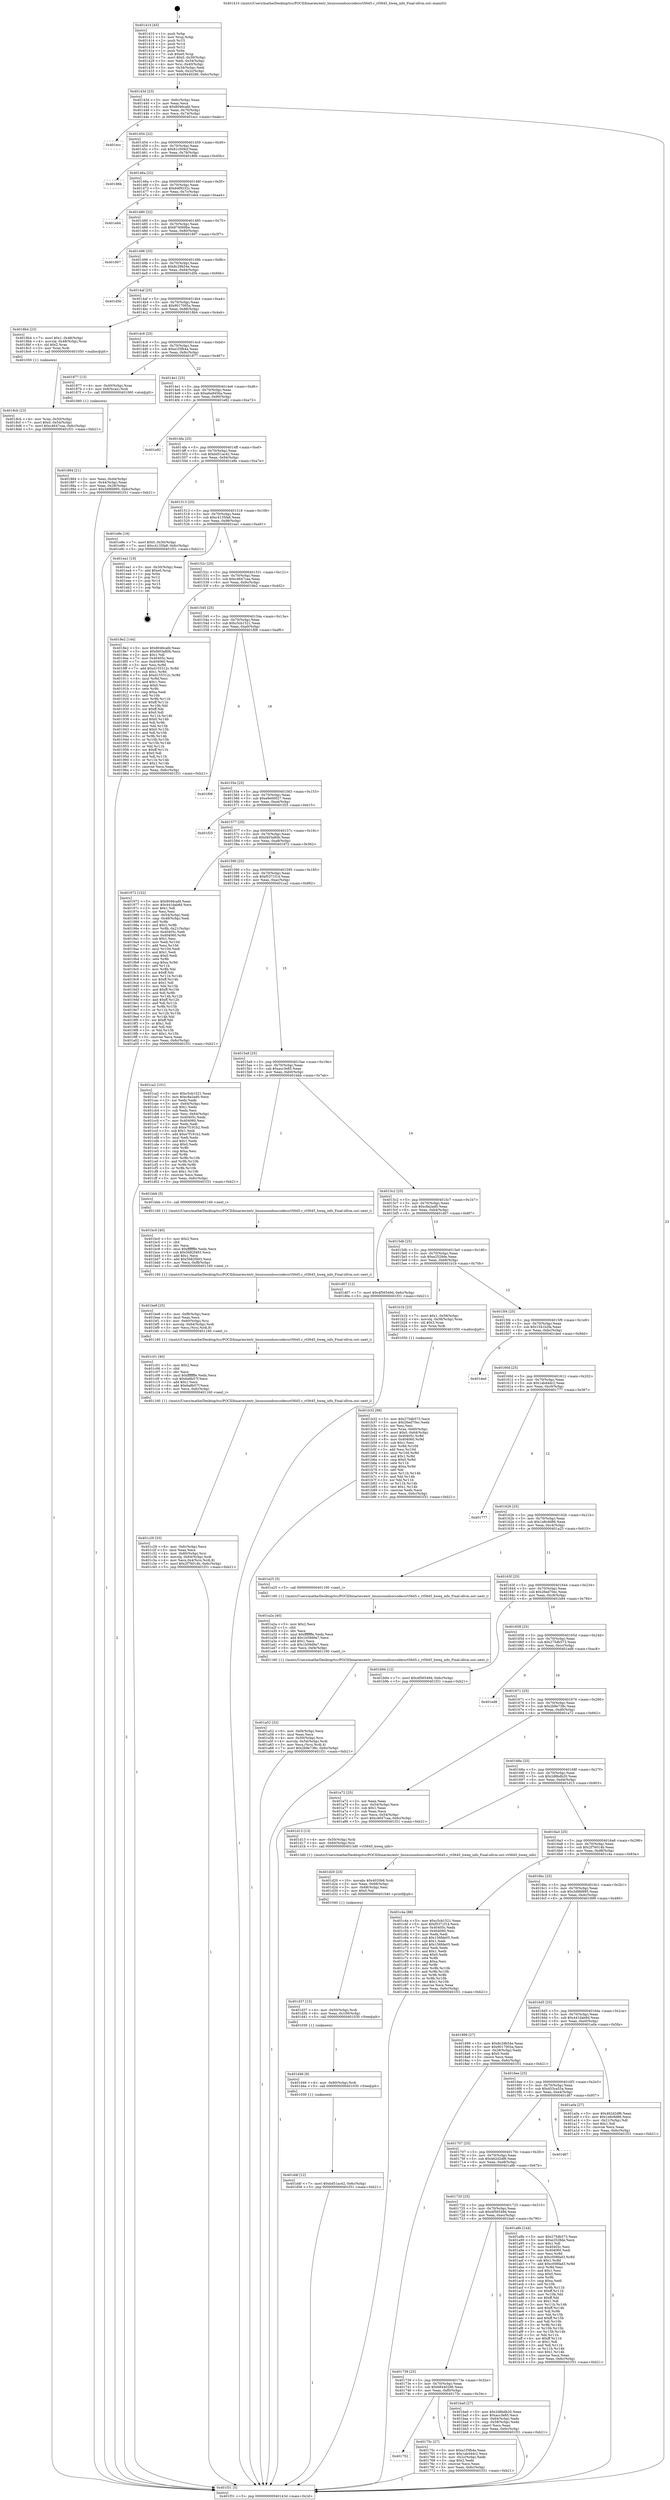 digraph "0x401410" {
  label = "0x401410 (/mnt/c/Users/mathe/Desktop/tcc/POCII/binaries/extr_linuxsoundsoccodecsrt5645.c_rt5645_hweq_info_Final-ollvm.out::main(0))"
  labelloc = "t"
  node[shape=record]

  Entry [label="",width=0.3,height=0.3,shape=circle,fillcolor=black,style=filled]
  "0x40143d" [label="{
     0x40143d [23]\l
     | [instrs]\l
     &nbsp;&nbsp;0x40143d \<+3\>: mov -0x6c(%rbp),%eax\l
     &nbsp;&nbsp;0x401440 \<+2\>: mov %eax,%ecx\l
     &nbsp;&nbsp;0x401442 \<+6\>: sub $0x8046cafd,%ecx\l
     &nbsp;&nbsp;0x401448 \<+3\>: mov %eax,-0x70(%rbp)\l
     &nbsp;&nbsp;0x40144b \<+3\>: mov %ecx,-0x74(%rbp)\l
     &nbsp;&nbsp;0x40144e \<+6\>: je 0000000000401ecc \<main+0xabc\>\l
  }"]
  "0x401ecc" [label="{
     0x401ecc\l
  }", style=dashed]
  "0x401454" [label="{
     0x401454 [22]\l
     | [instrs]\l
     &nbsp;&nbsp;0x401454 \<+5\>: jmp 0000000000401459 \<main+0x49\>\l
     &nbsp;&nbsp;0x401459 \<+3\>: mov -0x70(%rbp),%eax\l
     &nbsp;&nbsp;0x40145c \<+5\>: sub $0x81c509cf,%eax\l
     &nbsp;&nbsp;0x401461 \<+3\>: mov %eax,-0x78(%rbp)\l
     &nbsp;&nbsp;0x401464 \<+6\>: je 000000000040186b \<main+0x45b\>\l
  }"]
  Exit [label="",width=0.3,height=0.3,shape=circle,fillcolor=black,style=filled,peripheries=2]
  "0x40186b" [label="{
     0x40186b\l
  }", style=dashed]
  "0x40146a" [label="{
     0x40146a [22]\l
     | [instrs]\l
     &nbsp;&nbsp;0x40146a \<+5\>: jmp 000000000040146f \<main+0x5f\>\l
     &nbsp;&nbsp;0x40146f \<+3\>: mov -0x70(%rbp),%eax\l
     &nbsp;&nbsp;0x401472 \<+5\>: sub $0x84f9232c,%eax\l
     &nbsp;&nbsp;0x401477 \<+3\>: mov %eax,-0x7c(%rbp)\l
     &nbsp;&nbsp;0x40147a \<+6\>: je 0000000000401eb4 \<main+0xaa4\>\l
  }"]
  "0x401d4f" [label="{
     0x401d4f [12]\l
     | [instrs]\l
     &nbsp;&nbsp;0x401d4f \<+7\>: movl $0xbd51ac42,-0x6c(%rbp)\l
     &nbsp;&nbsp;0x401d56 \<+5\>: jmp 0000000000401f31 \<main+0xb21\>\l
  }"]
  "0x401eb4" [label="{
     0x401eb4\l
  }", style=dashed]
  "0x401480" [label="{
     0x401480 [22]\l
     | [instrs]\l
     &nbsp;&nbsp;0x401480 \<+5\>: jmp 0000000000401485 \<main+0x75\>\l
     &nbsp;&nbsp;0x401485 \<+3\>: mov -0x70(%rbp),%eax\l
     &nbsp;&nbsp;0x401488 \<+5\>: sub $0x874069be,%eax\l
     &nbsp;&nbsp;0x40148d \<+3\>: mov %eax,-0x80(%rbp)\l
     &nbsp;&nbsp;0x401490 \<+6\>: je 0000000000401807 \<main+0x3f7\>\l
  }"]
  "0x401d46" [label="{
     0x401d46 [9]\l
     | [instrs]\l
     &nbsp;&nbsp;0x401d46 \<+4\>: mov -0x60(%rbp),%rdi\l
     &nbsp;&nbsp;0x401d4a \<+5\>: call 0000000000401030 \<free@plt\>\l
     | [calls]\l
     &nbsp;&nbsp;0x401030 \{1\} (unknown)\l
  }"]
  "0x401807" [label="{
     0x401807\l
  }", style=dashed]
  "0x401496" [label="{
     0x401496 [25]\l
     | [instrs]\l
     &nbsp;&nbsp;0x401496 \<+5\>: jmp 000000000040149b \<main+0x8b\>\l
     &nbsp;&nbsp;0x40149b \<+3\>: mov -0x70(%rbp),%eax\l
     &nbsp;&nbsp;0x40149e \<+5\>: sub $0x8c29b54e,%eax\l
     &nbsp;&nbsp;0x4014a3 \<+6\>: mov %eax,-0x84(%rbp)\l
     &nbsp;&nbsp;0x4014a9 \<+6\>: je 0000000000401d5b \<main+0x94b\>\l
  }"]
  "0x401d37" [label="{
     0x401d37 [15]\l
     | [instrs]\l
     &nbsp;&nbsp;0x401d37 \<+4\>: mov -0x50(%rbp),%rdi\l
     &nbsp;&nbsp;0x401d3b \<+6\>: mov %eax,-0x100(%rbp)\l
     &nbsp;&nbsp;0x401d41 \<+5\>: call 0000000000401030 \<free@plt\>\l
     | [calls]\l
     &nbsp;&nbsp;0x401030 \{1\} (unknown)\l
  }"]
  "0x401d5b" [label="{
     0x401d5b\l
  }", style=dashed]
  "0x4014af" [label="{
     0x4014af [25]\l
     | [instrs]\l
     &nbsp;&nbsp;0x4014af \<+5\>: jmp 00000000004014b4 \<main+0xa4\>\l
     &nbsp;&nbsp;0x4014b4 \<+3\>: mov -0x70(%rbp),%eax\l
     &nbsp;&nbsp;0x4014b7 \<+5\>: sub $0x9017005a,%eax\l
     &nbsp;&nbsp;0x4014bc \<+6\>: mov %eax,-0x88(%rbp)\l
     &nbsp;&nbsp;0x4014c2 \<+6\>: je 00000000004018b4 \<main+0x4a4\>\l
  }"]
  "0x401d20" [label="{
     0x401d20 [23]\l
     | [instrs]\l
     &nbsp;&nbsp;0x401d20 \<+10\>: movabs $0x4020b6,%rdi\l
     &nbsp;&nbsp;0x401d2a \<+3\>: mov %eax,-0x68(%rbp)\l
     &nbsp;&nbsp;0x401d2d \<+3\>: mov -0x68(%rbp),%esi\l
     &nbsp;&nbsp;0x401d30 \<+2\>: mov $0x0,%al\l
     &nbsp;&nbsp;0x401d32 \<+5\>: call 0000000000401040 \<printf@plt\>\l
     | [calls]\l
     &nbsp;&nbsp;0x401040 \{1\} (unknown)\l
  }"]
  "0x4018b4" [label="{
     0x4018b4 [23]\l
     | [instrs]\l
     &nbsp;&nbsp;0x4018b4 \<+7\>: movl $0x1,-0x48(%rbp)\l
     &nbsp;&nbsp;0x4018bb \<+4\>: movslq -0x48(%rbp),%rax\l
     &nbsp;&nbsp;0x4018bf \<+4\>: shl $0x2,%rax\l
     &nbsp;&nbsp;0x4018c3 \<+3\>: mov %rax,%rdi\l
     &nbsp;&nbsp;0x4018c6 \<+5\>: call 0000000000401050 \<malloc@plt\>\l
     | [calls]\l
     &nbsp;&nbsp;0x401050 \{1\} (unknown)\l
  }"]
  "0x4014c8" [label="{
     0x4014c8 [25]\l
     | [instrs]\l
     &nbsp;&nbsp;0x4014c8 \<+5\>: jmp 00000000004014cd \<main+0xbd\>\l
     &nbsp;&nbsp;0x4014cd \<+3\>: mov -0x70(%rbp),%eax\l
     &nbsp;&nbsp;0x4014d0 \<+5\>: sub $0xa1f3fb4a,%eax\l
     &nbsp;&nbsp;0x4014d5 \<+6\>: mov %eax,-0x8c(%rbp)\l
     &nbsp;&nbsp;0x4014db \<+6\>: je 0000000000401877 \<main+0x467\>\l
  }"]
  "0x401c29" [label="{
     0x401c29 [33]\l
     | [instrs]\l
     &nbsp;&nbsp;0x401c29 \<+6\>: mov -0xfc(%rbp),%ecx\l
     &nbsp;&nbsp;0x401c2f \<+3\>: imul %eax,%ecx\l
     &nbsp;&nbsp;0x401c32 \<+4\>: mov -0x60(%rbp),%rsi\l
     &nbsp;&nbsp;0x401c36 \<+4\>: movslq -0x64(%rbp),%rdi\l
     &nbsp;&nbsp;0x401c3a \<+4\>: mov %ecx,0x4(%rsi,%rdi,8)\l
     &nbsp;&nbsp;0x401c3e \<+7\>: movl $0x2f76014b,-0x6c(%rbp)\l
     &nbsp;&nbsp;0x401c45 \<+5\>: jmp 0000000000401f31 \<main+0xb21\>\l
  }"]
  "0x401877" [label="{
     0x401877 [13]\l
     | [instrs]\l
     &nbsp;&nbsp;0x401877 \<+4\>: mov -0x40(%rbp),%rax\l
     &nbsp;&nbsp;0x40187b \<+4\>: mov 0x8(%rax),%rdi\l
     &nbsp;&nbsp;0x40187f \<+5\>: call 0000000000401060 \<atoi@plt\>\l
     | [calls]\l
     &nbsp;&nbsp;0x401060 \{1\} (unknown)\l
  }"]
  "0x4014e1" [label="{
     0x4014e1 [25]\l
     | [instrs]\l
     &nbsp;&nbsp;0x4014e1 \<+5\>: jmp 00000000004014e6 \<main+0xd6\>\l
     &nbsp;&nbsp;0x4014e6 \<+3\>: mov -0x70(%rbp),%eax\l
     &nbsp;&nbsp;0x4014e9 \<+5\>: sub $0xa6a9456a,%eax\l
     &nbsp;&nbsp;0x4014ee \<+6\>: mov %eax,-0x90(%rbp)\l
     &nbsp;&nbsp;0x4014f4 \<+6\>: je 0000000000401e82 \<main+0xa72\>\l
  }"]
  "0x401c01" [label="{
     0x401c01 [40]\l
     | [instrs]\l
     &nbsp;&nbsp;0x401c01 \<+5\>: mov $0x2,%ecx\l
     &nbsp;&nbsp;0x401c06 \<+1\>: cltd\l
     &nbsp;&nbsp;0x401c07 \<+2\>: idiv %ecx\l
     &nbsp;&nbsp;0x401c09 \<+6\>: imul $0xfffffffe,%edx,%ecx\l
     &nbsp;&nbsp;0x401c0f \<+6\>: sub $0x6a8b57f,%ecx\l
     &nbsp;&nbsp;0x401c15 \<+3\>: add $0x1,%ecx\l
     &nbsp;&nbsp;0x401c18 \<+6\>: add $0x6a8b57f,%ecx\l
     &nbsp;&nbsp;0x401c1e \<+6\>: mov %ecx,-0xfc(%rbp)\l
     &nbsp;&nbsp;0x401c24 \<+5\>: call 0000000000401160 \<next_i\>\l
     | [calls]\l
     &nbsp;&nbsp;0x401160 \{1\} (/mnt/c/Users/mathe/Desktop/tcc/POCII/binaries/extr_linuxsoundsoccodecsrt5645.c_rt5645_hweq_info_Final-ollvm.out::next_i)\l
  }"]
  "0x401e82" [label="{
     0x401e82\l
  }", style=dashed]
  "0x4014fa" [label="{
     0x4014fa [25]\l
     | [instrs]\l
     &nbsp;&nbsp;0x4014fa \<+5\>: jmp 00000000004014ff \<main+0xef\>\l
     &nbsp;&nbsp;0x4014ff \<+3\>: mov -0x70(%rbp),%eax\l
     &nbsp;&nbsp;0x401502 \<+5\>: sub $0xbd51ac42,%eax\l
     &nbsp;&nbsp;0x401507 \<+6\>: mov %eax,-0x94(%rbp)\l
     &nbsp;&nbsp;0x40150d \<+6\>: je 0000000000401e8e \<main+0xa7e\>\l
  }"]
  "0x401be8" [label="{
     0x401be8 [25]\l
     | [instrs]\l
     &nbsp;&nbsp;0x401be8 \<+6\>: mov -0xf8(%rbp),%ecx\l
     &nbsp;&nbsp;0x401bee \<+3\>: imul %eax,%ecx\l
     &nbsp;&nbsp;0x401bf1 \<+4\>: mov -0x60(%rbp),%rsi\l
     &nbsp;&nbsp;0x401bf5 \<+4\>: movslq -0x64(%rbp),%rdi\l
     &nbsp;&nbsp;0x401bf9 \<+3\>: mov %ecx,(%rsi,%rdi,8)\l
     &nbsp;&nbsp;0x401bfc \<+5\>: call 0000000000401160 \<next_i\>\l
     | [calls]\l
     &nbsp;&nbsp;0x401160 \{1\} (/mnt/c/Users/mathe/Desktop/tcc/POCII/binaries/extr_linuxsoundsoccodecsrt5645.c_rt5645_hweq_info_Final-ollvm.out::next_i)\l
  }"]
  "0x401e8e" [label="{
     0x401e8e [19]\l
     | [instrs]\l
     &nbsp;&nbsp;0x401e8e \<+7\>: movl $0x0,-0x30(%rbp)\l
     &nbsp;&nbsp;0x401e95 \<+7\>: movl $0xc4135fa8,-0x6c(%rbp)\l
     &nbsp;&nbsp;0x401e9c \<+5\>: jmp 0000000000401f31 \<main+0xb21\>\l
  }"]
  "0x401513" [label="{
     0x401513 [25]\l
     | [instrs]\l
     &nbsp;&nbsp;0x401513 \<+5\>: jmp 0000000000401518 \<main+0x108\>\l
     &nbsp;&nbsp;0x401518 \<+3\>: mov -0x70(%rbp),%eax\l
     &nbsp;&nbsp;0x40151b \<+5\>: sub $0xc4135fa8,%eax\l
     &nbsp;&nbsp;0x401520 \<+6\>: mov %eax,-0x98(%rbp)\l
     &nbsp;&nbsp;0x401526 \<+6\>: je 0000000000401ea1 \<main+0xa91\>\l
  }"]
  "0x401bc0" [label="{
     0x401bc0 [40]\l
     | [instrs]\l
     &nbsp;&nbsp;0x401bc0 \<+5\>: mov $0x2,%ecx\l
     &nbsp;&nbsp;0x401bc5 \<+1\>: cltd\l
     &nbsp;&nbsp;0x401bc6 \<+2\>: idiv %ecx\l
     &nbsp;&nbsp;0x401bc8 \<+6\>: imul $0xfffffffe,%edx,%ecx\l
     &nbsp;&nbsp;0x401bce \<+6\>: sub $0x5682f493,%ecx\l
     &nbsp;&nbsp;0x401bd4 \<+3\>: add $0x1,%ecx\l
     &nbsp;&nbsp;0x401bd7 \<+6\>: add $0x5682f493,%ecx\l
     &nbsp;&nbsp;0x401bdd \<+6\>: mov %ecx,-0xf8(%rbp)\l
     &nbsp;&nbsp;0x401be3 \<+5\>: call 0000000000401160 \<next_i\>\l
     | [calls]\l
     &nbsp;&nbsp;0x401160 \{1\} (/mnt/c/Users/mathe/Desktop/tcc/POCII/binaries/extr_linuxsoundsoccodecsrt5645.c_rt5645_hweq_info_Final-ollvm.out::next_i)\l
  }"]
  "0x401ea1" [label="{
     0x401ea1 [19]\l
     | [instrs]\l
     &nbsp;&nbsp;0x401ea1 \<+3\>: mov -0x30(%rbp),%eax\l
     &nbsp;&nbsp;0x401ea4 \<+7\>: add $0xe0,%rsp\l
     &nbsp;&nbsp;0x401eab \<+1\>: pop %rbx\l
     &nbsp;&nbsp;0x401eac \<+2\>: pop %r12\l
     &nbsp;&nbsp;0x401eae \<+2\>: pop %r14\l
     &nbsp;&nbsp;0x401eb0 \<+2\>: pop %r15\l
     &nbsp;&nbsp;0x401eb2 \<+1\>: pop %rbp\l
     &nbsp;&nbsp;0x401eb3 \<+1\>: ret\l
  }"]
  "0x40152c" [label="{
     0x40152c [25]\l
     | [instrs]\l
     &nbsp;&nbsp;0x40152c \<+5\>: jmp 0000000000401531 \<main+0x121\>\l
     &nbsp;&nbsp;0x401531 \<+3\>: mov -0x70(%rbp),%eax\l
     &nbsp;&nbsp;0x401534 \<+5\>: sub $0xc4647caa,%eax\l
     &nbsp;&nbsp;0x401539 \<+6\>: mov %eax,-0x9c(%rbp)\l
     &nbsp;&nbsp;0x40153f \<+6\>: je 00000000004018e2 \<main+0x4d2\>\l
  }"]
  "0x401b32" [label="{
     0x401b32 [98]\l
     | [instrs]\l
     &nbsp;&nbsp;0x401b32 \<+5\>: mov $0x275db573,%ecx\l
     &nbsp;&nbsp;0x401b37 \<+5\>: mov $0x26ed70ec,%edx\l
     &nbsp;&nbsp;0x401b3c \<+2\>: xor %esi,%esi\l
     &nbsp;&nbsp;0x401b3e \<+4\>: mov %rax,-0x60(%rbp)\l
     &nbsp;&nbsp;0x401b42 \<+7\>: movl $0x0,-0x64(%rbp)\l
     &nbsp;&nbsp;0x401b49 \<+8\>: mov 0x40405c,%r8d\l
     &nbsp;&nbsp;0x401b51 \<+8\>: mov 0x404060,%r9d\l
     &nbsp;&nbsp;0x401b59 \<+3\>: sub $0x1,%esi\l
     &nbsp;&nbsp;0x401b5c \<+3\>: mov %r8d,%r10d\l
     &nbsp;&nbsp;0x401b5f \<+3\>: add %esi,%r10d\l
     &nbsp;&nbsp;0x401b62 \<+4\>: imul %r10d,%r8d\l
     &nbsp;&nbsp;0x401b66 \<+4\>: and $0x1,%r8d\l
     &nbsp;&nbsp;0x401b6a \<+4\>: cmp $0x0,%r8d\l
     &nbsp;&nbsp;0x401b6e \<+4\>: sete %r11b\l
     &nbsp;&nbsp;0x401b72 \<+4\>: cmp $0xa,%r9d\l
     &nbsp;&nbsp;0x401b76 \<+3\>: setl %bl\l
     &nbsp;&nbsp;0x401b79 \<+3\>: mov %r11b,%r14b\l
     &nbsp;&nbsp;0x401b7c \<+3\>: and %bl,%r14b\l
     &nbsp;&nbsp;0x401b7f \<+3\>: xor %bl,%r11b\l
     &nbsp;&nbsp;0x401b82 \<+3\>: or %r11b,%r14b\l
     &nbsp;&nbsp;0x401b85 \<+4\>: test $0x1,%r14b\l
     &nbsp;&nbsp;0x401b89 \<+3\>: cmovne %edx,%ecx\l
     &nbsp;&nbsp;0x401b8c \<+3\>: mov %ecx,-0x6c(%rbp)\l
     &nbsp;&nbsp;0x401b8f \<+5\>: jmp 0000000000401f31 \<main+0xb21\>\l
  }"]
  "0x4018e2" [label="{
     0x4018e2 [144]\l
     | [instrs]\l
     &nbsp;&nbsp;0x4018e2 \<+5\>: mov $0x8046cafd,%eax\l
     &nbsp;&nbsp;0x4018e7 \<+5\>: mov $0xf403a80b,%ecx\l
     &nbsp;&nbsp;0x4018ec \<+2\>: mov $0x1,%dl\l
     &nbsp;&nbsp;0x4018ee \<+7\>: mov 0x40405c,%esi\l
     &nbsp;&nbsp;0x4018f5 \<+7\>: mov 0x404060,%edi\l
     &nbsp;&nbsp;0x4018fc \<+3\>: mov %esi,%r8d\l
     &nbsp;&nbsp;0x4018ff \<+7\>: add $0xd155312c,%r8d\l
     &nbsp;&nbsp;0x401906 \<+4\>: sub $0x1,%r8d\l
     &nbsp;&nbsp;0x40190a \<+7\>: sub $0xd155312c,%r8d\l
     &nbsp;&nbsp;0x401911 \<+4\>: imul %r8d,%esi\l
     &nbsp;&nbsp;0x401915 \<+3\>: and $0x1,%esi\l
     &nbsp;&nbsp;0x401918 \<+3\>: cmp $0x0,%esi\l
     &nbsp;&nbsp;0x40191b \<+4\>: sete %r9b\l
     &nbsp;&nbsp;0x40191f \<+3\>: cmp $0xa,%edi\l
     &nbsp;&nbsp;0x401922 \<+4\>: setl %r10b\l
     &nbsp;&nbsp;0x401926 \<+3\>: mov %r9b,%r11b\l
     &nbsp;&nbsp;0x401929 \<+4\>: xor $0xff,%r11b\l
     &nbsp;&nbsp;0x40192d \<+3\>: mov %r10b,%bl\l
     &nbsp;&nbsp;0x401930 \<+3\>: xor $0xff,%bl\l
     &nbsp;&nbsp;0x401933 \<+3\>: xor $0x0,%dl\l
     &nbsp;&nbsp;0x401936 \<+3\>: mov %r11b,%r14b\l
     &nbsp;&nbsp;0x401939 \<+4\>: and $0x0,%r14b\l
     &nbsp;&nbsp;0x40193d \<+3\>: and %dl,%r9b\l
     &nbsp;&nbsp;0x401940 \<+3\>: mov %bl,%r15b\l
     &nbsp;&nbsp;0x401943 \<+4\>: and $0x0,%r15b\l
     &nbsp;&nbsp;0x401947 \<+3\>: and %dl,%r10b\l
     &nbsp;&nbsp;0x40194a \<+3\>: or %r9b,%r14b\l
     &nbsp;&nbsp;0x40194d \<+3\>: or %r10b,%r15b\l
     &nbsp;&nbsp;0x401950 \<+3\>: xor %r15b,%r14b\l
     &nbsp;&nbsp;0x401953 \<+3\>: or %bl,%r11b\l
     &nbsp;&nbsp;0x401956 \<+4\>: xor $0xff,%r11b\l
     &nbsp;&nbsp;0x40195a \<+3\>: or $0x0,%dl\l
     &nbsp;&nbsp;0x40195d \<+3\>: and %dl,%r11b\l
     &nbsp;&nbsp;0x401960 \<+3\>: or %r11b,%r14b\l
     &nbsp;&nbsp;0x401963 \<+4\>: test $0x1,%r14b\l
     &nbsp;&nbsp;0x401967 \<+3\>: cmovne %ecx,%eax\l
     &nbsp;&nbsp;0x40196a \<+3\>: mov %eax,-0x6c(%rbp)\l
     &nbsp;&nbsp;0x40196d \<+5\>: jmp 0000000000401f31 \<main+0xb21\>\l
  }"]
  "0x401545" [label="{
     0x401545 [25]\l
     | [instrs]\l
     &nbsp;&nbsp;0x401545 \<+5\>: jmp 000000000040154a \<main+0x13a\>\l
     &nbsp;&nbsp;0x40154a \<+3\>: mov -0x70(%rbp),%eax\l
     &nbsp;&nbsp;0x40154d \<+5\>: sub $0xc5cb1521,%eax\l
     &nbsp;&nbsp;0x401552 \<+6\>: mov %eax,-0xa0(%rbp)\l
     &nbsp;&nbsp;0x401558 \<+6\>: je 0000000000401f06 \<main+0xaf6\>\l
  }"]
  "0x401a52" [label="{
     0x401a52 [32]\l
     | [instrs]\l
     &nbsp;&nbsp;0x401a52 \<+6\>: mov -0xf4(%rbp),%ecx\l
     &nbsp;&nbsp;0x401a58 \<+3\>: imul %eax,%ecx\l
     &nbsp;&nbsp;0x401a5b \<+4\>: mov -0x50(%rbp),%rsi\l
     &nbsp;&nbsp;0x401a5f \<+4\>: movslq -0x54(%rbp),%rdi\l
     &nbsp;&nbsp;0x401a63 \<+3\>: mov %ecx,(%rsi,%rdi,4)\l
     &nbsp;&nbsp;0x401a66 \<+7\>: movl $0x2b9e738c,-0x6c(%rbp)\l
     &nbsp;&nbsp;0x401a6d \<+5\>: jmp 0000000000401f31 \<main+0xb21\>\l
  }"]
  "0x401f06" [label="{
     0x401f06\l
  }", style=dashed]
  "0x40155e" [label="{
     0x40155e [25]\l
     | [instrs]\l
     &nbsp;&nbsp;0x40155e \<+5\>: jmp 0000000000401563 \<main+0x153\>\l
     &nbsp;&nbsp;0x401563 \<+3\>: mov -0x70(%rbp),%eax\l
     &nbsp;&nbsp;0x401566 \<+5\>: sub $0xe9e00027,%eax\l
     &nbsp;&nbsp;0x40156b \<+6\>: mov %eax,-0xa4(%rbp)\l
     &nbsp;&nbsp;0x401571 \<+6\>: je 0000000000401f25 \<main+0xb15\>\l
  }"]
  "0x401a2a" [label="{
     0x401a2a [40]\l
     | [instrs]\l
     &nbsp;&nbsp;0x401a2a \<+5\>: mov $0x2,%ecx\l
     &nbsp;&nbsp;0x401a2f \<+1\>: cltd\l
     &nbsp;&nbsp;0x401a30 \<+2\>: idiv %ecx\l
     &nbsp;&nbsp;0x401a32 \<+6\>: imul $0xfffffffe,%edx,%ecx\l
     &nbsp;&nbsp;0x401a38 \<+6\>: add $0x1b59d9a7,%ecx\l
     &nbsp;&nbsp;0x401a3e \<+3\>: add $0x1,%ecx\l
     &nbsp;&nbsp;0x401a41 \<+6\>: sub $0x1b59d9a7,%ecx\l
     &nbsp;&nbsp;0x401a47 \<+6\>: mov %ecx,-0xf4(%rbp)\l
     &nbsp;&nbsp;0x401a4d \<+5\>: call 0000000000401160 \<next_i\>\l
     | [calls]\l
     &nbsp;&nbsp;0x401160 \{1\} (/mnt/c/Users/mathe/Desktop/tcc/POCII/binaries/extr_linuxsoundsoccodecsrt5645.c_rt5645_hweq_info_Final-ollvm.out::next_i)\l
  }"]
  "0x401f25" [label="{
     0x401f25\l
  }", style=dashed]
  "0x401577" [label="{
     0x401577 [25]\l
     | [instrs]\l
     &nbsp;&nbsp;0x401577 \<+5\>: jmp 000000000040157c \<main+0x16c\>\l
     &nbsp;&nbsp;0x40157c \<+3\>: mov -0x70(%rbp),%eax\l
     &nbsp;&nbsp;0x40157f \<+5\>: sub $0xf403a80b,%eax\l
     &nbsp;&nbsp;0x401584 \<+6\>: mov %eax,-0xa8(%rbp)\l
     &nbsp;&nbsp;0x40158a \<+6\>: je 0000000000401972 \<main+0x562\>\l
  }"]
  "0x4018cb" [label="{
     0x4018cb [23]\l
     | [instrs]\l
     &nbsp;&nbsp;0x4018cb \<+4\>: mov %rax,-0x50(%rbp)\l
     &nbsp;&nbsp;0x4018cf \<+7\>: movl $0x0,-0x54(%rbp)\l
     &nbsp;&nbsp;0x4018d6 \<+7\>: movl $0xc4647caa,-0x6c(%rbp)\l
     &nbsp;&nbsp;0x4018dd \<+5\>: jmp 0000000000401f31 \<main+0xb21\>\l
  }"]
  "0x401972" [label="{
     0x401972 [152]\l
     | [instrs]\l
     &nbsp;&nbsp;0x401972 \<+5\>: mov $0x8046cafd,%eax\l
     &nbsp;&nbsp;0x401977 \<+5\>: mov $0x441dab8d,%ecx\l
     &nbsp;&nbsp;0x40197c \<+2\>: mov $0x1,%dl\l
     &nbsp;&nbsp;0x40197e \<+2\>: xor %esi,%esi\l
     &nbsp;&nbsp;0x401980 \<+3\>: mov -0x54(%rbp),%edi\l
     &nbsp;&nbsp;0x401983 \<+3\>: cmp -0x48(%rbp),%edi\l
     &nbsp;&nbsp;0x401986 \<+4\>: setl %r8b\l
     &nbsp;&nbsp;0x40198a \<+4\>: and $0x1,%r8b\l
     &nbsp;&nbsp;0x40198e \<+4\>: mov %r8b,-0x21(%rbp)\l
     &nbsp;&nbsp;0x401992 \<+7\>: mov 0x40405c,%edi\l
     &nbsp;&nbsp;0x401999 \<+8\>: mov 0x404060,%r9d\l
     &nbsp;&nbsp;0x4019a1 \<+3\>: sub $0x1,%esi\l
     &nbsp;&nbsp;0x4019a4 \<+3\>: mov %edi,%r10d\l
     &nbsp;&nbsp;0x4019a7 \<+3\>: add %esi,%r10d\l
     &nbsp;&nbsp;0x4019aa \<+4\>: imul %r10d,%edi\l
     &nbsp;&nbsp;0x4019ae \<+3\>: and $0x1,%edi\l
     &nbsp;&nbsp;0x4019b1 \<+3\>: cmp $0x0,%edi\l
     &nbsp;&nbsp;0x4019b4 \<+4\>: sete %r8b\l
     &nbsp;&nbsp;0x4019b8 \<+4\>: cmp $0xa,%r9d\l
     &nbsp;&nbsp;0x4019bc \<+4\>: setl %r11b\l
     &nbsp;&nbsp;0x4019c0 \<+3\>: mov %r8b,%bl\l
     &nbsp;&nbsp;0x4019c3 \<+3\>: xor $0xff,%bl\l
     &nbsp;&nbsp;0x4019c6 \<+3\>: mov %r11b,%r14b\l
     &nbsp;&nbsp;0x4019c9 \<+4\>: xor $0xff,%r14b\l
     &nbsp;&nbsp;0x4019cd \<+3\>: xor $0x1,%dl\l
     &nbsp;&nbsp;0x4019d0 \<+3\>: mov %bl,%r15b\l
     &nbsp;&nbsp;0x4019d3 \<+4\>: and $0xff,%r15b\l
     &nbsp;&nbsp;0x4019d7 \<+3\>: and %dl,%r8b\l
     &nbsp;&nbsp;0x4019da \<+3\>: mov %r14b,%r12b\l
     &nbsp;&nbsp;0x4019dd \<+4\>: and $0xff,%r12b\l
     &nbsp;&nbsp;0x4019e1 \<+3\>: and %dl,%r11b\l
     &nbsp;&nbsp;0x4019e4 \<+3\>: or %r8b,%r15b\l
     &nbsp;&nbsp;0x4019e7 \<+3\>: or %r11b,%r12b\l
     &nbsp;&nbsp;0x4019ea \<+3\>: xor %r12b,%r15b\l
     &nbsp;&nbsp;0x4019ed \<+3\>: or %r14b,%bl\l
     &nbsp;&nbsp;0x4019f0 \<+3\>: xor $0xff,%bl\l
     &nbsp;&nbsp;0x4019f3 \<+3\>: or $0x1,%dl\l
     &nbsp;&nbsp;0x4019f6 \<+2\>: and %dl,%bl\l
     &nbsp;&nbsp;0x4019f8 \<+3\>: or %bl,%r15b\l
     &nbsp;&nbsp;0x4019fb \<+4\>: test $0x1,%r15b\l
     &nbsp;&nbsp;0x4019ff \<+3\>: cmovne %ecx,%eax\l
     &nbsp;&nbsp;0x401a02 \<+3\>: mov %eax,-0x6c(%rbp)\l
     &nbsp;&nbsp;0x401a05 \<+5\>: jmp 0000000000401f31 \<main+0xb21\>\l
  }"]
  "0x401590" [label="{
     0x401590 [25]\l
     | [instrs]\l
     &nbsp;&nbsp;0x401590 \<+5\>: jmp 0000000000401595 \<main+0x185\>\l
     &nbsp;&nbsp;0x401595 \<+3\>: mov -0x70(%rbp),%eax\l
     &nbsp;&nbsp;0x401598 \<+5\>: sub $0xf5371f14,%eax\l
     &nbsp;&nbsp;0x40159d \<+6\>: mov %eax,-0xac(%rbp)\l
     &nbsp;&nbsp;0x4015a3 \<+6\>: je 0000000000401ca2 \<main+0x892\>\l
  }"]
  "0x401884" [label="{
     0x401884 [21]\l
     | [instrs]\l
     &nbsp;&nbsp;0x401884 \<+3\>: mov %eax,-0x44(%rbp)\l
     &nbsp;&nbsp;0x401887 \<+3\>: mov -0x44(%rbp),%eax\l
     &nbsp;&nbsp;0x40188a \<+3\>: mov %eax,-0x28(%rbp)\l
     &nbsp;&nbsp;0x40188d \<+7\>: movl $0x3d9fd995,-0x6c(%rbp)\l
     &nbsp;&nbsp;0x401894 \<+5\>: jmp 0000000000401f31 \<main+0xb21\>\l
  }"]
  "0x401ca2" [label="{
     0x401ca2 [101]\l
     | [instrs]\l
     &nbsp;&nbsp;0x401ca2 \<+5\>: mov $0xc5cb1521,%eax\l
     &nbsp;&nbsp;0x401ca7 \<+5\>: mov $0xc8a2ad0,%ecx\l
     &nbsp;&nbsp;0x401cac \<+2\>: xor %edx,%edx\l
     &nbsp;&nbsp;0x401cae \<+3\>: mov -0x64(%rbp),%esi\l
     &nbsp;&nbsp;0x401cb1 \<+3\>: sub $0x1,%edx\l
     &nbsp;&nbsp;0x401cb4 \<+2\>: sub %edx,%esi\l
     &nbsp;&nbsp;0x401cb6 \<+3\>: mov %esi,-0x64(%rbp)\l
     &nbsp;&nbsp;0x401cb9 \<+7\>: mov 0x40405c,%edx\l
     &nbsp;&nbsp;0x401cc0 \<+7\>: mov 0x404060,%esi\l
     &nbsp;&nbsp;0x401cc7 \<+2\>: mov %edx,%edi\l
     &nbsp;&nbsp;0x401cc9 \<+6\>: sub $0xe7f191b2,%edi\l
     &nbsp;&nbsp;0x401ccf \<+3\>: sub $0x1,%edi\l
     &nbsp;&nbsp;0x401cd2 \<+6\>: add $0xe7f191b2,%edi\l
     &nbsp;&nbsp;0x401cd8 \<+3\>: imul %edi,%edx\l
     &nbsp;&nbsp;0x401cdb \<+3\>: and $0x1,%edx\l
     &nbsp;&nbsp;0x401cde \<+3\>: cmp $0x0,%edx\l
     &nbsp;&nbsp;0x401ce1 \<+4\>: sete %r8b\l
     &nbsp;&nbsp;0x401ce5 \<+3\>: cmp $0xa,%esi\l
     &nbsp;&nbsp;0x401ce8 \<+4\>: setl %r9b\l
     &nbsp;&nbsp;0x401cec \<+3\>: mov %r8b,%r10b\l
     &nbsp;&nbsp;0x401cef \<+3\>: and %r9b,%r10b\l
     &nbsp;&nbsp;0x401cf2 \<+3\>: xor %r9b,%r8b\l
     &nbsp;&nbsp;0x401cf5 \<+3\>: or %r8b,%r10b\l
     &nbsp;&nbsp;0x401cf8 \<+4\>: test $0x1,%r10b\l
     &nbsp;&nbsp;0x401cfc \<+3\>: cmovne %ecx,%eax\l
     &nbsp;&nbsp;0x401cff \<+3\>: mov %eax,-0x6c(%rbp)\l
     &nbsp;&nbsp;0x401d02 \<+5\>: jmp 0000000000401f31 \<main+0xb21\>\l
  }"]
  "0x4015a9" [label="{
     0x4015a9 [25]\l
     | [instrs]\l
     &nbsp;&nbsp;0x4015a9 \<+5\>: jmp 00000000004015ae \<main+0x19e\>\l
     &nbsp;&nbsp;0x4015ae \<+3\>: mov -0x70(%rbp),%eax\l
     &nbsp;&nbsp;0x4015b1 \<+5\>: sub $0xacc3e85,%eax\l
     &nbsp;&nbsp;0x4015b6 \<+6\>: mov %eax,-0xb0(%rbp)\l
     &nbsp;&nbsp;0x4015bc \<+6\>: je 0000000000401bbb \<main+0x7ab\>\l
  }"]
  "0x401410" [label="{
     0x401410 [45]\l
     | [instrs]\l
     &nbsp;&nbsp;0x401410 \<+1\>: push %rbp\l
     &nbsp;&nbsp;0x401411 \<+3\>: mov %rsp,%rbp\l
     &nbsp;&nbsp;0x401414 \<+2\>: push %r15\l
     &nbsp;&nbsp;0x401416 \<+2\>: push %r14\l
     &nbsp;&nbsp;0x401418 \<+2\>: push %r12\l
     &nbsp;&nbsp;0x40141a \<+1\>: push %rbx\l
     &nbsp;&nbsp;0x40141b \<+7\>: sub $0xe0,%rsp\l
     &nbsp;&nbsp;0x401422 \<+7\>: movl $0x0,-0x30(%rbp)\l
     &nbsp;&nbsp;0x401429 \<+3\>: mov %edi,-0x34(%rbp)\l
     &nbsp;&nbsp;0x40142c \<+4\>: mov %rsi,-0x40(%rbp)\l
     &nbsp;&nbsp;0x401430 \<+3\>: mov -0x34(%rbp),%edi\l
     &nbsp;&nbsp;0x401433 \<+3\>: mov %edi,-0x2c(%rbp)\l
     &nbsp;&nbsp;0x401436 \<+7\>: movl $0x68440286,-0x6c(%rbp)\l
  }"]
  "0x401bbb" [label="{
     0x401bbb [5]\l
     | [instrs]\l
     &nbsp;&nbsp;0x401bbb \<+5\>: call 0000000000401160 \<next_i\>\l
     | [calls]\l
     &nbsp;&nbsp;0x401160 \{1\} (/mnt/c/Users/mathe/Desktop/tcc/POCII/binaries/extr_linuxsoundsoccodecsrt5645.c_rt5645_hweq_info_Final-ollvm.out::next_i)\l
  }"]
  "0x4015c2" [label="{
     0x4015c2 [25]\l
     | [instrs]\l
     &nbsp;&nbsp;0x4015c2 \<+5\>: jmp 00000000004015c7 \<main+0x1b7\>\l
     &nbsp;&nbsp;0x4015c7 \<+3\>: mov -0x70(%rbp),%eax\l
     &nbsp;&nbsp;0x4015ca \<+5\>: sub $0xc8a2ad0,%eax\l
     &nbsp;&nbsp;0x4015cf \<+6\>: mov %eax,-0xb4(%rbp)\l
     &nbsp;&nbsp;0x4015d5 \<+6\>: je 0000000000401d07 \<main+0x8f7\>\l
  }"]
  "0x401f31" [label="{
     0x401f31 [5]\l
     | [instrs]\l
     &nbsp;&nbsp;0x401f31 \<+5\>: jmp 000000000040143d \<main+0x2d\>\l
  }"]
  "0x401d07" [label="{
     0x401d07 [12]\l
     | [instrs]\l
     &nbsp;&nbsp;0x401d07 \<+7\>: movl $0x4f56549d,-0x6c(%rbp)\l
     &nbsp;&nbsp;0x401d0e \<+5\>: jmp 0000000000401f31 \<main+0xb21\>\l
  }"]
  "0x4015db" [label="{
     0x4015db [25]\l
     | [instrs]\l
     &nbsp;&nbsp;0x4015db \<+5\>: jmp 00000000004015e0 \<main+0x1d0\>\l
     &nbsp;&nbsp;0x4015e0 \<+3\>: mov -0x70(%rbp),%eax\l
     &nbsp;&nbsp;0x4015e3 \<+5\>: sub $0xe2528de,%eax\l
     &nbsp;&nbsp;0x4015e8 \<+6\>: mov %eax,-0xb8(%rbp)\l
     &nbsp;&nbsp;0x4015ee \<+6\>: je 0000000000401b1b \<main+0x70b\>\l
  }"]
  "0x401752" [label="{
     0x401752\l
  }", style=dashed]
  "0x401b1b" [label="{
     0x401b1b [23]\l
     | [instrs]\l
     &nbsp;&nbsp;0x401b1b \<+7\>: movl $0x1,-0x58(%rbp)\l
     &nbsp;&nbsp;0x401b22 \<+4\>: movslq -0x58(%rbp),%rax\l
     &nbsp;&nbsp;0x401b26 \<+4\>: shl $0x3,%rax\l
     &nbsp;&nbsp;0x401b2a \<+3\>: mov %rax,%rdi\l
     &nbsp;&nbsp;0x401b2d \<+5\>: call 0000000000401050 \<malloc@plt\>\l
     | [calls]\l
     &nbsp;&nbsp;0x401050 \{1\} (unknown)\l
  }"]
  "0x4015f4" [label="{
     0x4015f4 [25]\l
     | [instrs]\l
     &nbsp;&nbsp;0x4015f4 \<+5\>: jmp 00000000004015f9 \<main+0x1e9\>\l
     &nbsp;&nbsp;0x4015f9 \<+3\>: mov -0x70(%rbp),%eax\l
     &nbsp;&nbsp;0x4015fc \<+5\>: sub $0x1541b2fa,%eax\l
     &nbsp;&nbsp;0x401601 \<+6\>: mov %eax,-0xbc(%rbp)\l
     &nbsp;&nbsp;0x401607 \<+6\>: je 0000000000401ded \<main+0x9dd\>\l
  }"]
  "0x40175c" [label="{
     0x40175c [27]\l
     | [instrs]\l
     &nbsp;&nbsp;0x40175c \<+5\>: mov $0xa1f3fb4a,%eax\l
     &nbsp;&nbsp;0x401761 \<+5\>: mov $0x1ab44dc2,%ecx\l
     &nbsp;&nbsp;0x401766 \<+3\>: mov -0x2c(%rbp),%edx\l
     &nbsp;&nbsp;0x401769 \<+3\>: cmp $0x2,%edx\l
     &nbsp;&nbsp;0x40176c \<+3\>: cmovne %ecx,%eax\l
     &nbsp;&nbsp;0x40176f \<+3\>: mov %eax,-0x6c(%rbp)\l
     &nbsp;&nbsp;0x401772 \<+5\>: jmp 0000000000401f31 \<main+0xb21\>\l
  }"]
  "0x401ded" [label="{
     0x401ded\l
  }", style=dashed]
  "0x40160d" [label="{
     0x40160d [25]\l
     | [instrs]\l
     &nbsp;&nbsp;0x40160d \<+5\>: jmp 0000000000401612 \<main+0x202\>\l
     &nbsp;&nbsp;0x401612 \<+3\>: mov -0x70(%rbp),%eax\l
     &nbsp;&nbsp;0x401615 \<+5\>: sub $0x1ab44dc2,%eax\l
     &nbsp;&nbsp;0x40161a \<+6\>: mov %eax,-0xc0(%rbp)\l
     &nbsp;&nbsp;0x401620 \<+6\>: je 0000000000401777 \<main+0x367\>\l
  }"]
  "0x401739" [label="{
     0x401739 [25]\l
     | [instrs]\l
     &nbsp;&nbsp;0x401739 \<+5\>: jmp 000000000040173e \<main+0x32e\>\l
     &nbsp;&nbsp;0x40173e \<+3\>: mov -0x70(%rbp),%eax\l
     &nbsp;&nbsp;0x401741 \<+5\>: sub $0x68440286,%eax\l
     &nbsp;&nbsp;0x401746 \<+6\>: mov %eax,-0xf0(%rbp)\l
     &nbsp;&nbsp;0x40174c \<+6\>: je 000000000040175c \<main+0x34c\>\l
  }"]
  "0x401777" [label="{
     0x401777\l
  }", style=dashed]
  "0x401626" [label="{
     0x401626 [25]\l
     | [instrs]\l
     &nbsp;&nbsp;0x401626 \<+5\>: jmp 000000000040162b \<main+0x21b\>\l
     &nbsp;&nbsp;0x40162b \<+3\>: mov -0x70(%rbp),%eax\l
     &nbsp;&nbsp;0x40162e \<+5\>: sub $0x1e8c9d86,%eax\l
     &nbsp;&nbsp;0x401633 \<+6\>: mov %eax,-0xc4(%rbp)\l
     &nbsp;&nbsp;0x401639 \<+6\>: je 0000000000401a25 \<main+0x615\>\l
  }"]
  "0x401ba0" [label="{
     0x401ba0 [27]\l
     | [instrs]\l
     &nbsp;&nbsp;0x401ba0 \<+5\>: mov $0x2d8bdb20,%eax\l
     &nbsp;&nbsp;0x401ba5 \<+5\>: mov $0xacc3e85,%ecx\l
     &nbsp;&nbsp;0x401baa \<+3\>: mov -0x64(%rbp),%edx\l
     &nbsp;&nbsp;0x401bad \<+3\>: cmp -0x58(%rbp),%edx\l
     &nbsp;&nbsp;0x401bb0 \<+3\>: cmovl %ecx,%eax\l
     &nbsp;&nbsp;0x401bb3 \<+3\>: mov %eax,-0x6c(%rbp)\l
     &nbsp;&nbsp;0x401bb6 \<+5\>: jmp 0000000000401f31 \<main+0xb21\>\l
  }"]
  "0x401a25" [label="{
     0x401a25 [5]\l
     | [instrs]\l
     &nbsp;&nbsp;0x401a25 \<+5\>: call 0000000000401160 \<next_i\>\l
     | [calls]\l
     &nbsp;&nbsp;0x401160 \{1\} (/mnt/c/Users/mathe/Desktop/tcc/POCII/binaries/extr_linuxsoundsoccodecsrt5645.c_rt5645_hweq_info_Final-ollvm.out::next_i)\l
  }"]
  "0x40163f" [label="{
     0x40163f [25]\l
     | [instrs]\l
     &nbsp;&nbsp;0x40163f \<+5\>: jmp 0000000000401644 \<main+0x234\>\l
     &nbsp;&nbsp;0x401644 \<+3\>: mov -0x70(%rbp),%eax\l
     &nbsp;&nbsp;0x401647 \<+5\>: sub $0x26ed70ec,%eax\l
     &nbsp;&nbsp;0x40164c \<+6\>: mov %eax,-0xc8(%rbp)\l
     &nbsp;&nbsp;0x401652 \<+6\>: je 0000000000401b94 \<main+0x784\>\l
  }"]
  "0x401720" [label="{
     0x401720 [25]\l
     | [instrs]\l
     &nbsp;&nbsp;0x401720 \<+5\>: jmp 0000000000401725 \<main+0x315\>\l
     &nbsp;&nbsp;0x401725 \<+3\>: mov -0x70(%rbp),%eax\l
     &nbsp;&nbsp;0x401728 \<+5\>: sub $0x4f56549d,%eax\l
     &nbsp;&nbsp;0x40172d \<+6\>: mov %eax,-0xec(%rbp)\l
     &nbsp;&nbsp;0x401733 \<+6\>: je 0000000000401ba0 \<main+0x790\>\l
  }"]
  "0x401b94" [label="{
     0x401b94 [12]\l
     | [instrs]\l
     &nbsp;&nbsp;0x401b94 \<+7\>: movl $0x4f56549d,-0x6c(%rbp)\l
     &nbsp;&nbsp;0x401b9b \<+5\>: jmp 0000000000401f31 \<main+0xb21\>\l
  }"]
  "0x401658" [label="{
     0x401658 [25]\l
     | [instrs]\l
     &nbsp;&nbsp;0x401658 \<+5\>: jmp 000000000040165d \<main+0x24d\>\l
     &nbsp;&nbsp;0x40165d \<+3\>: mov -0x70(%rbp),%eax\l
     &nbsp;&nbsp;0x401660 \<+5\>: sub $0x275db573,%eax\l
     &nbsp;&nbsp;0x401665 \<+6\>: mov %eax,-0xcc(%rbp)\l
     &nbsp;&nbsp;0x40166b \<+6\>: je 0000000000401ed8 \<main+0xac8\>\l
  }"]
  "0x401a8b" [label="{
     0x401a8b [144]\l
     | [instrs]\l
     &nbsp;&nbsp;0x401a8b \<+5\>: mov $0x275db573,%eax\l
     &nbsp;&nbsp;0x401a90 \<+5\>: mov $0xe2528de,%ecx\l
     &nbsp;&nbsp;0x401a95 \<+2\>: mov $0x1,%dl\l
     &nbsp;&nbsp;0x401a97 \<+7\>: mov 0x40405c,%esi\l
     &nbsp;&nbsp;0x401a9e \<+7\>: mov 0x404060,%edi\l
     &nbsp;&nbsp;0x401aa5 \<+3\>: mov %esi,%r8d\l
     &nbsp;&nbsp;0x401aa8 \<+7\>: sub $0xc008fad3,%r8d\l
     &nbsp;&nbsp;0x401aaf \<+4\>: sub $0x1,%r8d\l
     &nbsp;&nbsp;0x401ab3 \<+7\>: add $0xc008fad3,%r8d\l
     &nbsp;&nbsp;0x401aba \<+4\>: imul %r8d,%esi\l
     &nbsp;&nbsp;0x401abe \<+3\>: and $0x1,%esi\l
     &nbsp;&nbsp;0x401ac1 \<+3\>: cmp $0x0,%esi\l
     &nbsp;&nbsp;0x401ac4 \<+4\>: sete %r9b\l
     &nbsp;&nbsp;0x401ac8 \<+3\>: cmp $0xa,%edi\l
     &nbsp;&nbsp;0x401acb \<+4\>: setl %r10b\l
     &nbsp;&nbsp;0x401acf \<+3\>: mov %r9b,%r11b\l
     &nbsp;&nbsp;0x401ad2 \<+4\>: xor $0xff,%r11b\l
     &nbsp;&nbsp;0x401ad6 \<+3\>: mov %r10b,%bl\l
     &nbsp;&nbsp;0x401ad9 \<+3\>: xor $0xff,%bl\l
     &nbsp;&nbsp;0x401adc \<+3\>: xor $0x1,%dl\l
     &nbsp;&nbsp;0x401adf \<+3\>: mov %r11b,%r14b\l
     &nbsp;&nbsp;0x401ae2 \<+4\>: and $0xff,%r14b\l
     &nbsp;&nbsp;0x401ae6 \<+3\>: and %dl,%r9b\l
     &nbsp;&nbsp;0x401ae9 \<+3\>: mov %bl,%r15b\l
     &nbsp;&nbsp;0x401aec \<+4\>: and $0xff,%r15b\l
     &nbsp;&nbsp;0x401af0 \<+3\>: and %dl,%r10b\l
     &nbsp;&nbsp;0x401af3 \<+3\>: or %r9b,%r14b\l
     &nbsp;&nbsp;0x401af6 \<+3\>: or %r10b,%r15b\l
     &nbsp;&nbsp;0x401af9 \<+3\>: xor %r15b,%r14b\l
     &nbsp;&nbsp;0x401afc \<+3\>: or %bl,%r11b\l
     &nbsp;&nbsp;0x401aff \<+4\>: xor $0xff,%r11b\l
     &nbsp;&nbsp;0x401b03 \<+3\>: or $0x1,%dl\l
     &nbsp;&nbsp;0x401b06 \<+3\>: and %dl,%r11b\l
     &nbsp;&nbsp;0x401b09 \<+3\>: or %r11b,%r14b\l
     &nbsp;&nbsp;0x401b0c \<+4\>: test $0x1,%r14b\l
     &nbsp;&nbsp;0x401b10 \<+3\>: cmovne %ecx,%eax\l
     &nbsp;&nbsp;0x401b13 \<+3\>: mov %eax,-0x6c(%rbp)\l
     &nbsp;&nbsp;0x401b16 \<+5\>: jmp 0000000000401f31 \<main+0xb21\>\l
  }"]
  "0x401ed8" [label="{
     0x401ed8\l
  }", style=dashed]
  "0x401671" [label="{
     0x401671 [25]\l
     | [instrs]\l
     &nbsp;&nbsp;0x401671 \<+5\>: jmp 0000000000401676 \<main+0x266\>\l
     &nbsp;&nbsp;0x401676 \<+3\>: mov -0x70(%rbp),%eax\l
     &nbsp;&nbsp;0x401679 \<+5\>: sub $0x2b9e738c,%eax\l
     &nbsp;&nbsp;0x40167e \<+6\>: mov %eax,-0xd0(%rbp)\l
     &nbsp;&nbsp;0x401684 \<+6\>: je 0000000000401a72 \<main+0x662\>\l
  }"]
  "0x401707" [label="{
     0x401707 [25]\l
     | [instrs]\l
     &nbsp;&nbsp;0x401707 \<+5\>: jmp 000000000040170c \<main+0x2fc\>\l
     &nbsp;&nbsp;0x40170c \<+3\>: mov -0x70(%rbp),%eax\l
     &nbsp;&nbsp;0x40170f \<+5\>: sub $0x462d2df6,%eax\l
     &nbsp;&nbsp;0x401714 \<+6\>: mov %eax,-0xe8(%rbp)\l
     &nbsp;&nbsp;0x40171a \<+6\>: je 0000000000401a8b \<main+0x67b\>\l
  }"]
  "0x401a72" [label="{
     0x401a72 [25]\l
     | [instrs]\l
     &nbsp;&nbsp;0x401a72 \<+2\>: xor %eax,%eax\l
     &nbsp;&nbsp;0x401a74 \<+3\>: mov -0x54(%rbp),%ecx\l
     &nbsp;&nbsp;0x401a77 \<+3\>: sub $0x1,%eax\l
     &nbsp;&nbsp;0x401a7a \<+2\>: sub %eax,%ecx\l
     &nbsp;&nbsp;0x401a7c \<+3\>: mov %ecx,-0x54(%rbp)\l
     &nbsp;&nbsp;0x401a7f \<+7\>: movl $0xc4647caa,-0x6c(%rbp)\l
     &nbsp;&nbsp;0x401a86 \<+5\>: jmp 0000000000401f31 \<main+0xb21\>\l
  }"]
  "0x40168a" [label="{
     0x40168a [25]\l
     | [instrs]\l
     &nbsp;&nbsp;0x40168a \<+5\>: jmp 000000000040168f \<main+0x27f\>\l
     &nbsp;&nbsp;0x40168f \<+3\>: mov -0x70(%rbp),%eax\l
     &nbsp;&nbsp;0x401692 \<+5\>: sub $0x2d8bdb20,%eax\l
     &nbsp;&nbsp;0x401697 \<+6\>: mov %eax,-0xd4(%rbp)\l
     &nbsp;&nbsp;0x40169d \<+6\>: je 0000000000401d13 \<main+0x903\>\l
  }"]
  "0x401d67" [label="{
     0x401d67\l
  }", style=dashed]
  "0x401d13" [label="{
     0x401d13 [13]\l
     | [instrs]\l
     &nbsp;&nbsp;0x401d13 \<+4\>: mov -0x50(%rbp),%rdi\l
     &nbsp;&nbsp;0x401d17 \<+4\>: mov -0x60(%rbp),%rsi\l
     &nbsp;&nbsp;0x401d1b \<+5\>: call 00000000004013d0 \<rt5645_hweq_info\>\l
     | [calls]\l
     &nbsp;&nbsp;0x4013d0 \{1\} (/mnt/c/Users/mathe/Desktop/tcc/POCII/binaries/extr_linuxsoundsoccodecsrt5645.c_rt5645_hweq_info_Final-ollvm.out::rt5645_hweq_info)\l
  }"]
  "0x4016a3" [label="{
     0x4016a3 [25]\l
     | [instrs]\l
     &nbsp;&nbsp;0x4016a3 \<+5\>: jmp 00000000004016a8 \<main+0x298\>\l
     &nbsp;&nbsp;0x4016a8 \<+3\>: mov -0x70(%rbp),%eax\l
     &nbsp;&nbsp;0x4016ab \<+5\>: sub $0x2f76014b,%eax\l
     &nbsp;&nbsp;0x4016b0 \<+6\>: mov %eax,-0xd8(%rbp)\l
     &nbsp;&nbsp;0x4016b6 \<+6\>: je 0000000000401c4a \<main+0x83a\>\l
  }"]
  "0x4016ee" [label="{
     0x4016ee [25]\l
     | [instrs]\l
     &nbsp;&nbsp;0x4016ee \<+5\>: jmp 00000000004016f3 \<main+0x2e3\>\l
     &nbsp;&nbsp;0x4016f3 \<+3\>: mov -0x70(%rbp),%eax\l
     &nbsp;&nbsp;0x4016f6 \<+5\>: sub $0x453ca53a,%eax\l
     &nbsp;&nbsp;0x4016fb \<+6\>: mov %eax,-0xe4(%rbp)\l
     &nbsp;&nbsp;0x401701 \<+6\>: je 0000000000401d67 \<main+0x957\>\l
  }"]
  "0x401c4a" [label="{
     0x401c4a [88]\l
     | [instrs]\l
     &nbsp;&nbsp;0x401c4a \<+5\>: mov $0xc5cb1521,%eax\l
     &nbsp;&nbsp;0x401c4f \<+5\>: mov $0xf5371f14,%ecx\l
     &nbsp;&nbsp;0x401c54 \<+7\>: mov 0x40405c,%edx\l
     &nbsp;&nbsp;0x401c5b \<+7\>: mov 0x404060,%esi\l
     &nbsp;&nbsp;0x401c62 \<+2\>: mov %edx,%edi\l
     &nbsp;&nbsp;0x401c64 \<+6\>: sub $0x156fde05,%edi\l
     &nbsp;&nbsp;0x401c6a \<+3\>: sub $0x1,%edi\l
     &nbsp;&nbsp;0x401c6d \<+6\>: add $0x156fde05,%edi\l
     &nbsp;&nbsp;0x401c73 \<+3\>: imul %edi,%edx\l
     &nbsp;&nbsp;0x401c76 \<+3\>: and $0x1,%edx\l
     &nbsp;&nbsp;0x401c79 \<+3\>: cmp $0x0,%edx\l
     &nbsp;&nbsp;0x401c7c \<+4\>: sete %r8b\l
     &nbsp;&nbsp;0x401c80 \<+3\>: cmp $0xa,%esi\l
     &nbsp;&nbsp;0x401c83 \<+4\>: setl %r9b\l
     &nbsp;&nbsp;0x401c87 \<+3\>: mov %r8b,%r10b\l
     &nbsp;&nbsp;0x401c8a \<+3\>: and %r9b,%r10b\l
     &nbsp;&nbsp;0x401c8d \<+3\>: xor %r9b,%r8b\l
     &nbsp;&nbsp;0x401c90 \<+3\>: or %r8b,%r10b\l
     &nbsp;&nbsp;0x401c93 \<+4\>: test $0x1,%r10b\l
     &nbsp;&nbsp;0x401c97 \<+3\>: cmovne %ecx,%eax\l
     &nbsp;&nbsp;0x401c9a \<+3\>: mov %eax,-0x6c(%rbp)\l
     &nbsp;&nbsp;0x401c9d \<+5\>: jmp 0000000000401f31 \<main+0xb21\>\l
  }"]
  "0x4016bc" [label="{
     0x4016bc [25]\l
     | [instrs]\l
     &nbsp;&nbsp;0x4016bc \<+5\>: jmp 00000000004016c1 \<main+0x2b1\>\l
     &nbsp;&nbsp;0x4016c1 \<+3\>: mov -0x70(%rbp),%eax\l
     &nbsp;&nbsp;0x4016c4 \<+5\>: sub $0x3d9fd995,%eax\l
     &nbsp;&nbsp;0x4016c9 \<+6\>: mov %eax,-0xdc(%rbp)\l
     &nbsp;&nbsp;0x4016cf \<+6\>: je 0000000000401899 \<main+0x489\>\l
  }"]
  "0x401a0a" [label="{
     0x401a0a [27]\l
     | [instrs]\l
     &nbsp;&nbsp;0x401a0a \<+5\>: mov $0x462d2df6,%eax\l
     &nbsp;&nbsp;0x401a0f \<+5\>: mov $0x1e8c9d86,%ecx\l
     &nbsp;&nbsp;0x401a14 \<+3\>: mov -0x21(%rbp),%dl\l
     &nbsp;&nbsp;0x401a17 \<+3\>: test $0x1,%dl\l
     &nbsp;&nbsp;0x401a1a \<+3\>: cmovne %ecx,%eax\l
     &nbsp;&nbsp;0x401a1d \<+3\>: mov %eax,-0x6c(%rbp)\l
     &nbsp;&nbsp;0x401a20 \<+5\>: jmp 0000000000401f31 \<main+0xb21\>\l
  }"]
  "0x401899" [label="{
     0x401899 [27]\l
     | [instrs]\l
     &nbsp;&nbsp;0x401899 \<+5\>: mov $0x8c29b54e,%eax\l
     &nbsp;&nbsp;0x40189e \<+5\>: mov $0x9017005a,%ecx\l
     &nbsp;&nbsp;0x4018a3 \<+3\>: mov -0x28(%rbp),%edx\l
     &nbsp;&nbsp;0x4018a6 \<+3\>: cmp $0x0,%edx\l
     &nbsp;&nbsp;0x4018a9 \<+3\>: cmove %ecx,%eax\l
     &nbsp;&nbsp;0x4018ac \<+3\>: mov %eax,-0x6c(%rbp)\l
     &nbsp;&nbsp;0x4018af \<+5\>: jmp 0000000000401f31 \<main+0xb21\>\l
  }"]
  "0x4016d5" [label="{
     0x4016d5 [25]\l
     | [instrs]\l
     &nbsp;&nbsp;0x4016d5 \<+5\>: jmp 00000000004016da \<main+0x2ca\>\l
     &nbsp;&nbsp;0x4016da \<+3\>: mov -0x70(%rbp),%eax\l
     &nbsp;&nbsp;0x4016dd \<+5\>: sub $0x441dab8d,%eax\l
     &nbsp;&nbsp;0x4016e2 \<+6\>: mov %eax,-0xe0(%rbp)\l
     &nbsp;&nbsp;0x4016e8 \<+6\>: je 0000000000401a0a \<main+0x5fa\>\l
  }"]
  Entry -> "0x401410" [label=" 1"]
  "0x40143d" -> "0x401ecc" [label=" 0"]
  "0x40143d" -> "0x401454" [label=" 24"]
  "0x401ea1" -> Exit [label=" 1"]
  "0x401454" -> "0x40186b" [label=" 0"]
  "0x401454" -> "0x40146a" [label=" 24"]
  "0x401e8e" -> "0x401f31" [label=" 1"]
  "0x40146a" -> "0x401eb4" [label=" 0"]
  "0x40146a" -> "0x401480" [label=" 24"]
  "0x401d4f" -> "0x401f31" [label=" 1"]
  "0x401480" -> "0x401807" [label=" 0"]
  "0x401480" -> "0x401496" [label=" 24"]
  "0x401d46" -> "0x401d4f" [label=" 1"]
  "0x401496" -> "0x401d5b" [label=" 0"]
  "0x401496" -> "0x4014af" [label=" 24"]
  "0x401d37" -> "0x401d46" [label=" 1"]
  "0x4014af" -> "0x4018b4" [label=" 1"]
  "0x4014af" -> "0x4014c8" [label=" 23"]
  "0x401d20" -> "0x401d37" [label=" 1"]
  "0x4014c8" -> "0x401877" [label=" 1"]
  "0x4014c8" -> "0x4014e1" [label=" 22"]
  "0x401d13" -> "0x401d20" [label=" 1"]
  "0x4014e1" -> "0x401e82" [label=" 0"]
  "0x4014e1" -> "0x4014fa" [label=" 22"]
  "0x401d07" -> "0x401f31" [label=" 1"]
  "0x4014fa" -> "0x401e8e" [label=" 1"]
  "0x4014fa" -> "0x401513" [label=" 21"]
  "0x401ca2" -> "0x401f31" [label=" 1"]
  "0x401513" -> "0x401ea1" [label=" 1"]
  "0x401513" -> "0x40152c" [label=" 20"]
  "0x401c4a" -> "0x401f31" [label=" 1"]
  "0x40152c" -> "0x4018e2" [label=" 2"]
  "0x40152c" -> "0x401545" [label=" 18"]
  "0x401c29" -> "0x401f31" [label=" 1"]
  "0x401545" -> "0x401f06" [label=" 0"]
  "0x401545" -> "0x40155e" [label=" 18"]
  "0x401c01" -> "0x401c29" [label=" 1"]
  "0x40155e" -> "0x401f25" [label=" 0"]
  "0x40155e" -> "0x401577" [label=" 18"]
  "0x401be8" -> "0x401c01" [label=" 1"]
  "0x401577" -> "0x401972" [label=" 2"]
  "0x401577" -> "0x401590" [label=" 16"]
  "0x401bc0" -> "0x401be8" [label=" 1"]
  "0x401590" -> "0x401ca2" [label=" 1"]
  "0x401590" -> "0x4015a9" [label=" 15"]
  "0x401bbb" -> "0x401bc0" [label=" 1"]
  "0x4015a9" -> "0x401bbb" [label=" 1"]
  "0x4015a9" -> "0x4015c2" [label=" 14"]
  "0x401ba0" -> "0x401f31" [label=" 2"]
  "0x4015c2" -> "0x401d07" [label=" 1"]
  "0x4015c2" -> "0x4015db" [label=" 13"]
  "0x401b94" -> "0x401f31" [label=" 1"]
  "0x4015db" -> "0x401b1b" [label=" 1"]
  "0x4015db" -> "0x4015f4" [label=" 12"]
  "0x401b32" -> "0x401f31" [label=" 1"]
  "0x4015f4" -> "0x401ded" [label=" 0"]
  "0x4015f4" -> "0x40160d" [label=" 12"]
  "0x401b1b" -> "0x401b32" [label=" 1"]
  "0x40160d" -> "0x401777" [label=" 0"]
  "0x40160d" -> "0x401626" [label=" 12"]
  "0x401a72" -> "0x401f31" [label=" 1"]
  "0x401626" -> "0x401a25" [label=" 1"]
  "0x401626" -> "0x40163f" [label=" 11"]
  "0x401a52" -> "0x401f31" [label=" 1"]
  "0x40163f" -> "0x401b94" [label=" 1"]
  "0x40163f" -> "0x401658" [label=" 10"]
  "0x401a25" -> "0x401a2a" [label=" 1"]
  "0x401658" -> "0x401ed8" [label=" 0"]
  "0x401658" -> "0x401671" [label=" 10"]
  "0x401a0a" -> "0x401f31" [label=" 2"]
  "0x401671" -> "0x401a72" [label=" 1"]
  "0x401671" -> "0x40168a" [label=" 9"]
  "0x4018e2" -> "0x401f31" [label=" 2"]
  "0x40168a" -> "0x401d13" [label=" 1"]
  "0x40168a" -> "0x4016a3" [label=" 8"]
  "0x4018cb" -> "0x401f31" [label=" 1"]
  "0x4016a3" -> "0x401c4a" [label=" 1"]
  "0x4016a3" -> "0x4016bc" [label=" 7"]
  "0x401899" -> "0x401f31" [label=" 1"]
  "0x4016bc" -> "0x401899" [label=" 1"]
  "0x4016bc" -> "0x4016d5" [label=" 6"]
  "0x401884" -> "0x401f31" [label=" 1"]
  "0x4016d5" -> "0x401a0a" [label=" 2"]
  "0x4016d5" -> "0x4016ee" [label=" 4"]
  "0x4018b4" -> "0x4018cb" [label=" 1"]
  "0x4016ee" -> "0x401d67" [label=" 0"]
  "0x4016ee" -> "0x401707" [label=" 4"]
  "0x401972" -> "0x401f31" [label=" 2"]
  "0x401707" -> "0x401a8b" [label=" 1"]
  "0x401707" -> "0x401720" [label=" 3"]
  "0x401a2a" -> "0x401a52" [label=" 1"]
  "0x401720" -> "0x401ba0" [label=" 2"]
  "0x401720" -> "0x401739" [label=" 1"]
  "0x401a8b" -> "0x401f31" [label=" 1"]
  "0x401739" -> "0x40175c" [label=" 1"]
  "0x401739" -> "0x401752" [label=" 0"]
  "0x40175c" -> "0x401f31" [label=" 1"]
  "0x401410" -> "0x40143d" [label=" 1"]
  "0x401f31" -> "0x40143d" [label=" 23"]
  "0x401877" -> "0x401884" [label=" 1"]
}
